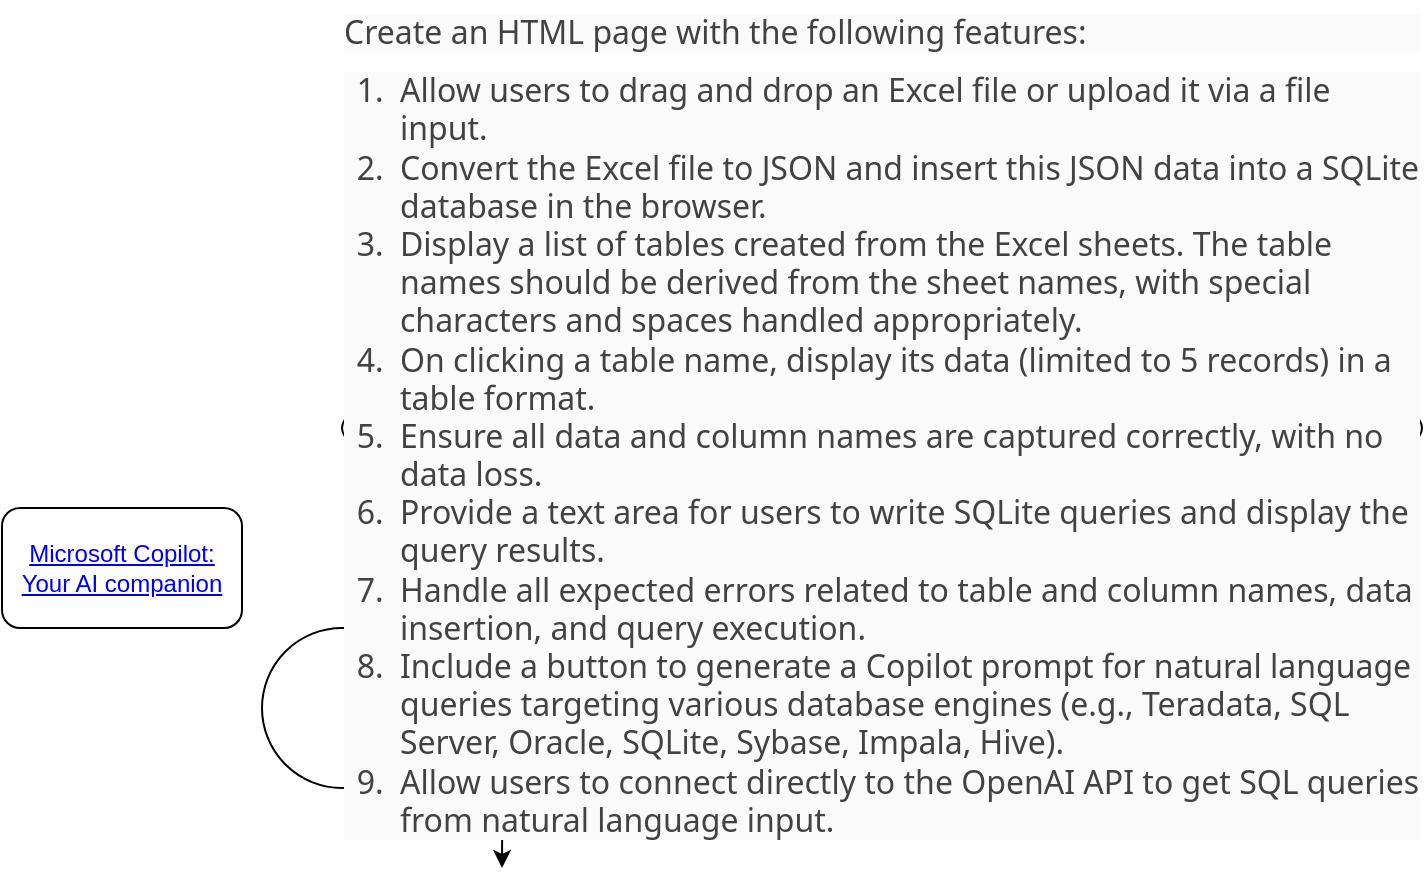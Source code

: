<mxfile version="26.2.14">
  <diagram name="Page-1" id="GokQLcG7WO0pYvgW-zJp">
    <mxGraphModel dx="1920" dy="2247" grid="1" gridSize="10" guides="1" tooltips="1" connect="1" arrows="1" fold="1" page="1" pageScale="1" pageWidth="850" pageHeight="1100" math="0" shadow="0">
      <root>
        <mxCell id="0" />
        <mxCell id="1" parent="0" />
        <mxCell id="bzycmvIp5_qkG32QMUx3-1" value="&lt;a href=&quot;https://copilot.microsoft.com/chats/RHDPdBvyvpDGnnrWRSW6V&quot;&gt;Microsoft Copilot: Your AI companion&lt;/a&gt;" style="rounded=1;whiteSpace=wrap;html=1;" parent="1" vertex="1">
          <mxGeometry x="60" y="170" width="120" height="60" as="geometry" />
        </mxCell>
        <mxCell id="bzycmvIp5_qkG32QMUx3-6" style="edgeStyle=orthogonalEdgeStyle;rounded=0;orthogonalLoop=1;jettySize=auto;html=1;exitX=1;exitY=0;exitDx=0;exitDy=0;" parent="1" source="bzycmvIp5_qkG32QMUx3-2" edge="1">
          <mxGeometry relative="1" as="geometry">
            <mxPoint x="310" y="350" as="targetPoint" />
          </mxGeometry>
        </mxCell>
        <mxCell id="bzycmvIp5_qkG32QMUx3-2" value="" style="ellipse;whiteSpace=wrap;html=1;aspect=fixed;" parent="1" vertex="1">
          <mxGeometry x="190" y="230" width="80" height="80" as="geometry" />
        </mxCell>
        <mxCell id="bzycmvIp5_qkG32QMUx3-4" value="&lt;p style=&quot;overflow-wrap: break-word; margin: 6px 0px 10px; max-width: none; color: rgb(66, 66, 66); font-family: &amp;quot;Segoe Sans&amp;quot;, &amp;quot;Segoe UI&amp;quot;, &amp;quot;Segoe UI Web (West European)&amp;quot;, -apple-system, BlinkMacSystemFont, Roboto, &amp;quot;Helvetica Neue&amp;quot;, sans-serif; font-size: 16px; text-align: start; background-color: rgb(250, 250, 250);&quot;&gt;Create an HTML page with the following features:&lt;/p&gt;&lt;ol style=&quot;margin: 0px 0px 8px; padding-inline: 24px 0px; max-width: none; box-sizing: border-box; color: rgb(66, 66, 66); font-family: &amp;quot;Segoe Sans&amp;quot;, &amp;quot;Segoe UI&amp;quot;, &amp;quot;Segoe UI Web (West European)&amp;quot;, -apple-system, BlinkMacSystemFont, Roboto, &amp;quot;Helvetica Neue&amp;quot;, sans-serif; font-size: 16px; text-align: start; background-color: rgb(250, 250, 250);&quot;&gt;&lt;li style=&quot;padding-inline-start: 4px;&quot;&gt;Allow users to drag and drop an Excel file or upload it via a file input.&lt;/li&gt;&lt;li style=&quot;padding-inline-start: 4px;&quot;&gt;Convert the Excel file to JSON and insert this JSON data into a SQLite database in the browser.&lt;/li&gt;&lt;li style=&quot;padding-inline-start: 4px;&quot;&gt;Display a list of tables created from the Excel sheets. The table names should be derived from the sheet names, with special characters and spaces handled appropriately.&lt;/li&gt;&lt;li style=&quot;padding-inline-start: 4px;&quot;&gt;On clicking a table name, display its data (limited to 5 records) in a table format.&lt;/li&gt;&lt;li style=&quot;padding-inline-start: 4px;&quot;&gt;Ensure all data and column names are captured correctly, with no data loss.&lt;/li&gt;&lt;li style=&quot;padding-inline-start: 4px;&quot;&gt;Provide a text area for users to write SQLite queries and display the query results.&lt;/li&gt;&lt;li style=&quot;padding-inline-start: 4px;&quot;&gt;Handle all expected errors related to table and column names, data insertion, and query execution.&lt;/li&gt;&lt;li style=&quot;padding-inline-start: 4px;&quot;&gt;Include a button to generate a Copilot prompt for natural language queries targeting various database engines (e.g., Teradata, SQL Server, Oracle, SQLite, Sybase, Impala, Hive).&lt;/li&gt;&lt;li style=&quot;padding-inline-start: 4px;&quot;&gt;Allow users to connect directly to the OpenAI API to get SQL queries from natural language input.&lt;/li&gt;&lt;/ol&gt;" style="ellipse;whiteSpace=wrap;html=1;" parent="1" vertex="1">
          <mxGeometry x="230" y="90" width="540" height="80" as="geometry" />
        </mxCell>
      </root>
    </mxGraphModel>
  </diagram>
</mxfile>
